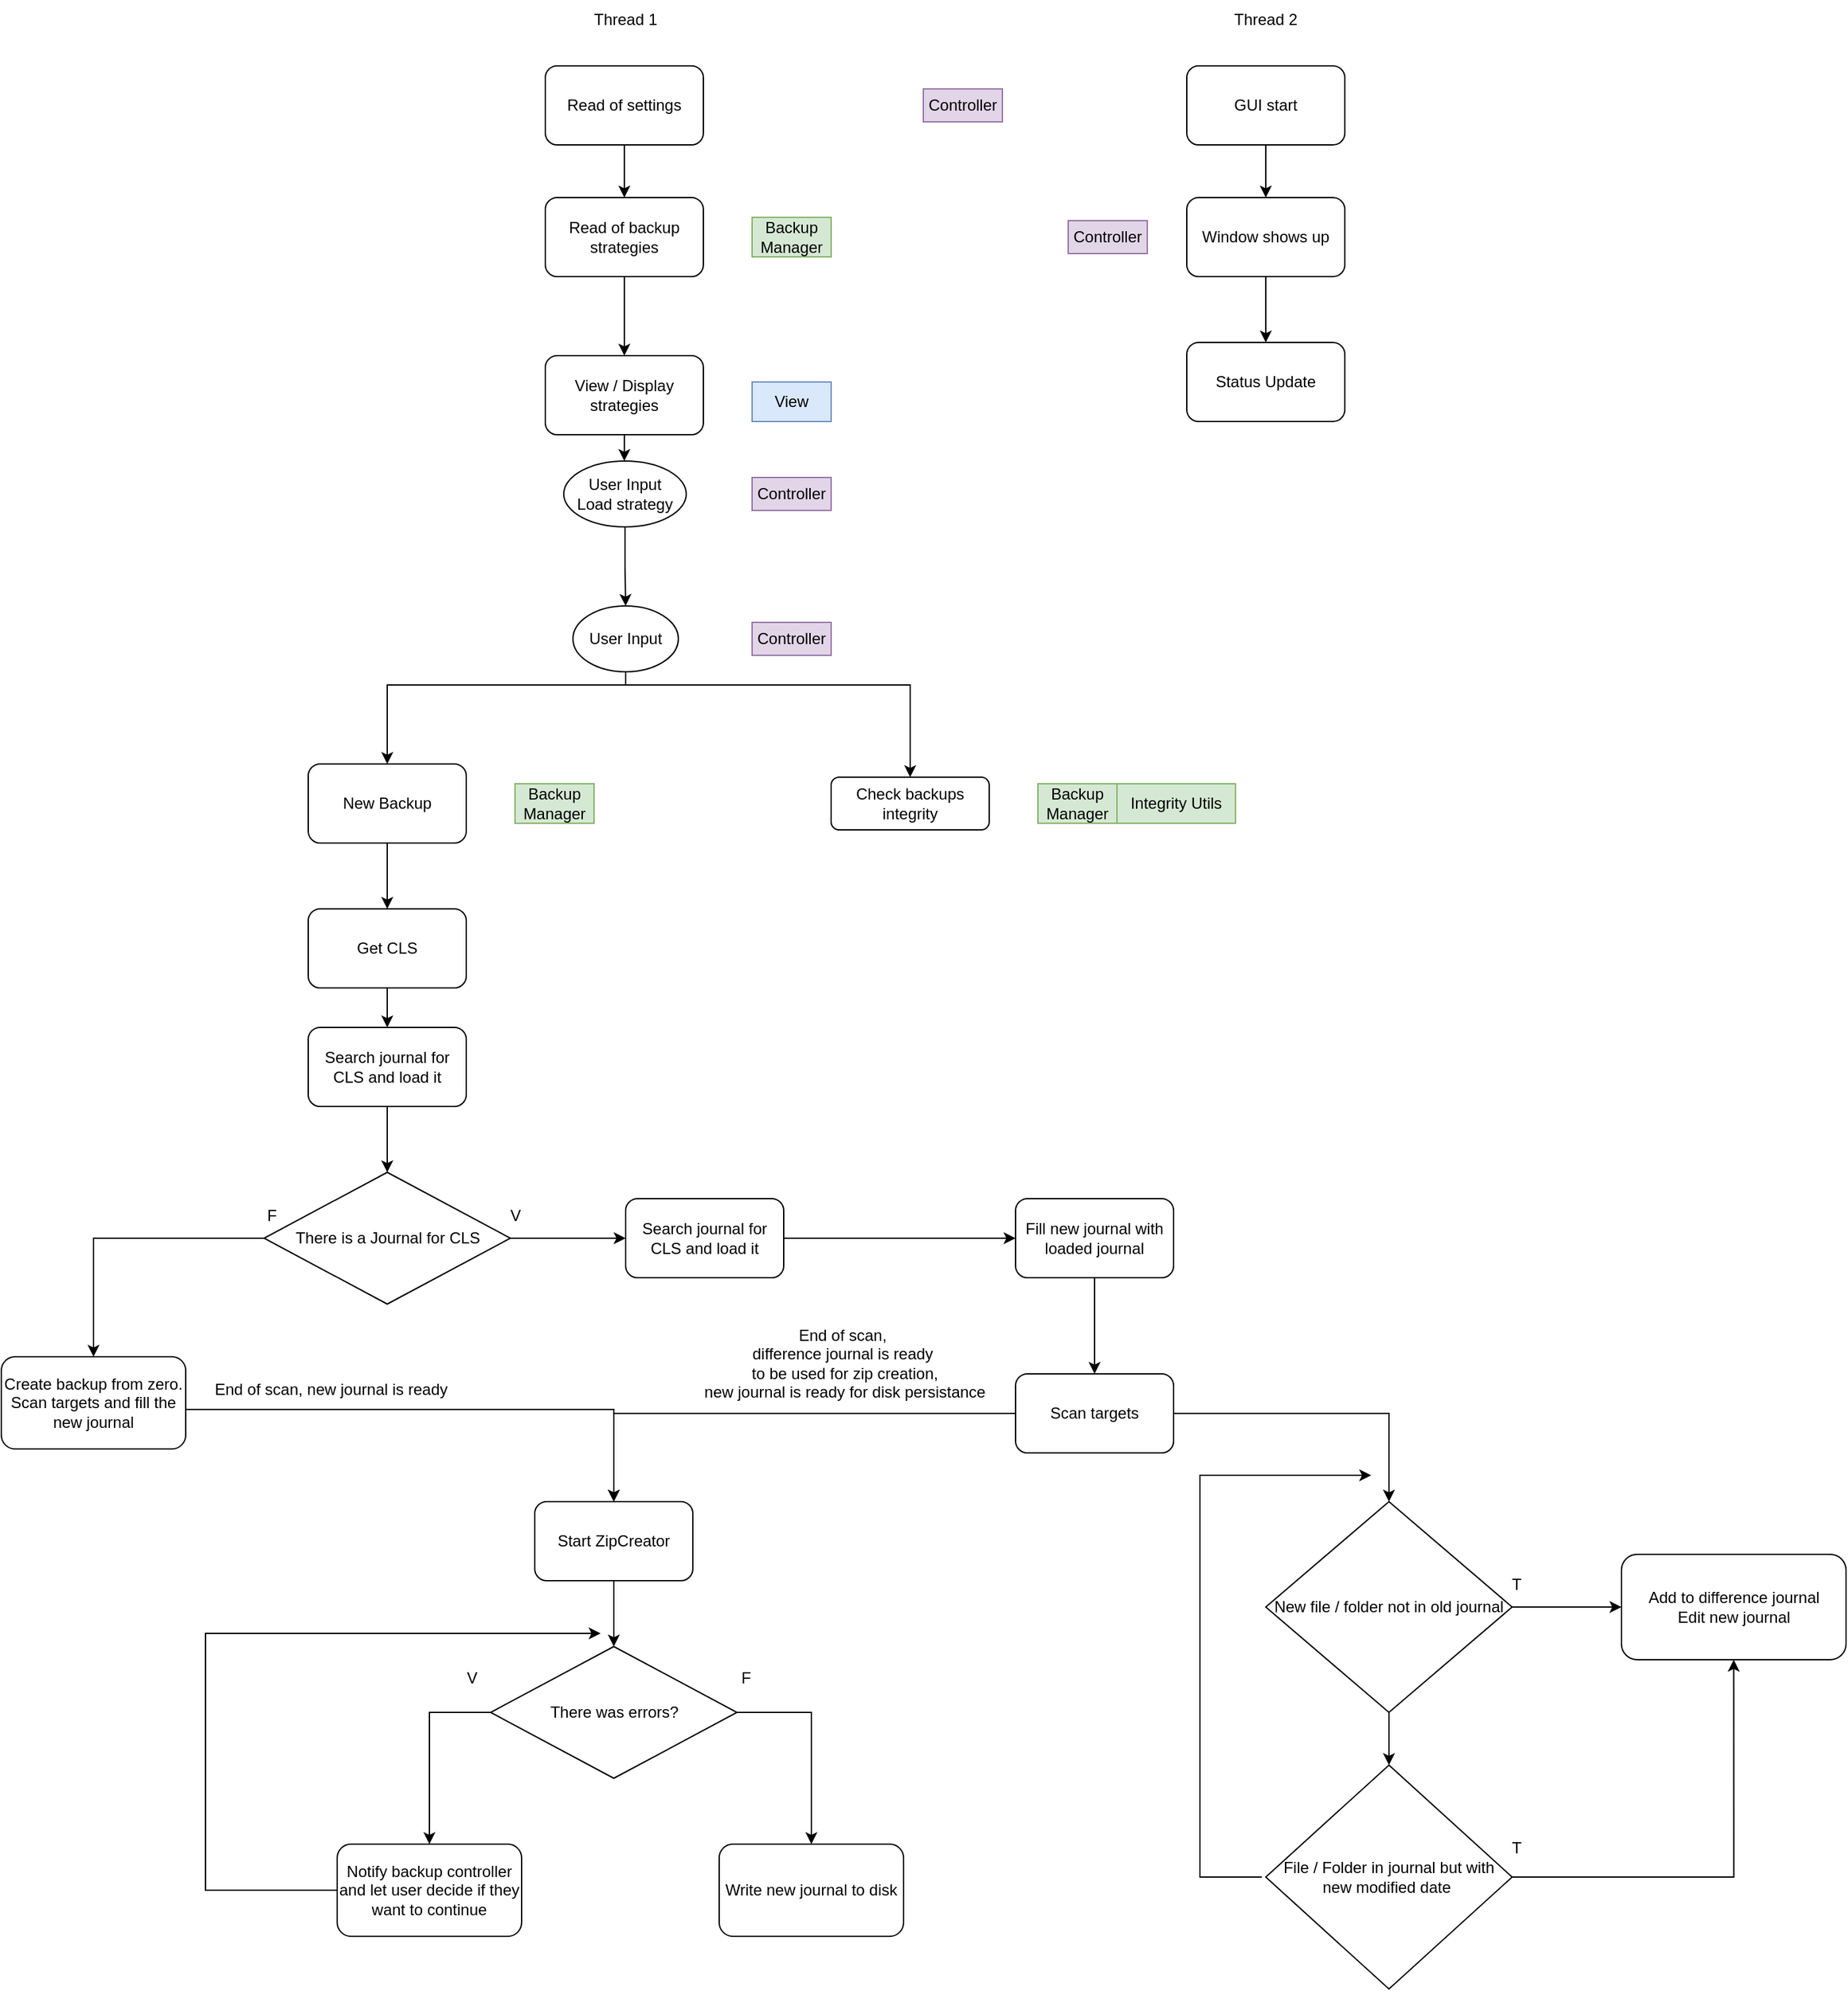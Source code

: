 <mxfile version="26.2.15">
  <diagram name="Page-1" id="-4VBUGrMLWXE1R_eSh8Z">
    <mxGraphModel dx="2505" dy="999" grid="1" gridSize="10" guides="1" tooltips="1" connect="1" arrows="1" fold="1" page="1" pageScale="1" pageWidth="827" pageHeight="1169" math="0" shadow="0">
      <root>
        <mxCell id="0" />
        <mxCell id="1" parent="0" />
        <mxCell id="e5gvV9gEUc8Vd4Qhu_8A-9" value="" style="edgeStyle=orthogonalEdgeStyle;rounded=0;orthogonalLoop=1;jettySize=auto;html=1;" parent="1" source="e5gvV9gEUc8Vd4Qhu_8A-7" target="e5gvV9gEUc8Vd4Qhu_8A-8" edge="1">
          <mxGeometry relative="1" as="geometry" />
        </mxCell>
        <mxCell id="e5gvV9gEUc8Vd4Qhu_8A-7" value="Read of settings" style="rounded=1;whiteSpace=wrap;html=1;" parent="1" vertex="1">
          <mxGeometry x="353" y="60" width="120" height="60" as="geometry" />
        </mxCell>
        <mxCell id="R-yscP4EIN9MWtnitsbt-1" style="edgeStyle=orthogonalEdgeStyle;rounded=0;orthogonalLoop=1;jettySize=auto;html=1;entryX=0.5;entryY=0;entryDx=0;entryDy=0;" parent="1" source="e5gvV9gEUc8Vd4Qhu_8A-8" target="e5gvV9gEUc8Vd4Qhu_8A-17" edge="1">
          <mxGeometry relative="1" as="geometry" />
        </mxCell>
        <mxCell id="e5gvV9gEUc8Vd4Qhu_8A-8" value="Read of backup strategies" style="whiteSpace=wrap;html=1;rounded=1;" parent="1" vertex="1">
          <mxGeometry x="353" y="160" width="120" height="60" as="geometry" />
        </mxCell>
        <mxCell id="R-yscP4EIN9MWtnitsbt-4" style="edgeStyle=orthogonalEdgeStyle;rounded=0;orthogonalLoop=1;jettySize=auto;html=1;entryX=0.5;entryY=0;entryDx=0;entryDy=0;" parent="1" source="e5gvV9gEUc8Vd4Qhu_8A-17" target="R-yscP4EIN9MWtnitsbt-2" edge="1">
          <mxGeometry relative="1" as="geometry" />
        </mxCell>
        <mxCell id="e5gvV9gEUc8Vd4Qhu_8A-17" value="View / Display strategies" style="whiteSpace=wrap;html=1;rounded=1;" parent="1" vertex="1">
          <mxGeometry x="353" y="280" width="120" height="60" as="geometry" />
        </mxCell>
        <mxCell id="e5gvV9gEUc8Vd4Qhu_8A-26" value="Check backups integrity" style="whiteSpace=wrap;html=1;rounded=1;" parent="1" vertex="1">
          <mxGeometry x="570" y="600" width="120" height="40" as="geometry" />
        </mxCell>
        <mxCell id="euGW15pd2-e-l5eLdQlk-2" value="" style="edgeStyle=orthogonalEdgeStyle;rounded=0;orthogonalLoop=1;jettySize=auto;html=1;" edge="1" parent="1" source="e5gvV9gEUc8Vd4Qhu_8A-30" target="euGW15pd2-e-l5eLdQlk-1">
          <mxGeometry relative="1" as="geometry" />
        </mxCell>
        <mxCell id="e5gvV9gEUc8Vd4Qhu_8A-30" value="New Backup" style="whiteSpace=wrap;html=1;rounded=1;" parent="1" vertex="1">
          <mxGeometry x="173" y="590" width="120" height="60" as="geometry" />
        </mxCell>
        <mxCell id="e5gvV9gEUc8Vd4Qhu_8A-37" value="Controller" style="text;html=1;align=center;verticalAlign=middle;whiteSpace=wrap;rounded=0;fillColor=#e1d5e7;strokeColor=#9673a6;" parent="1" vertex="1">
          <mxGeometry x="640" y="77.5" width="60" height="25" as="geometry" />
        </mxCell>
        <mxCell id="e5gvV9gEUc8Vd4Qhu_8A-39" value="Backup Manager" style="text;html=1;align=center;verticalAlign=middle;whiteSpace=wrap;rounded=0;fillColor=#d5e8d4;strokeColor=#82b366;" parent="1" vertex="1">
          <mxGeometry x="510" y="175" width="60" height="30" as="geometry" />
        </mxCell>
        <mxCell id="e5gvV9gEUc8Vd4Qhu_8A-43" value="" style="edgeStyle=orthogonalEdgeStyle;rounded=0;orthogonalLoop=1;jettySize=auto;html=1;" parent="1" source="e5gvV9gEUc8Vd4Qhu_8A-40" target="e5gvV9gEUc8Vd4Qhu_8A-42" edge="1">
          <mxGeometry relative="1" as="geometry" />
        </mxCell>
        <mxCell id="e5gvV9gEUc8Vd4Qhu_8A-40" value="GUI start" style="rounded=1;whiteSpace=wrap;html=1;" parent="1" vertex="1">
          <mxGeometry x="840" y="60" width="120" height="60" as="geometry" />
        </mxCell>
        <mxCell id="e5gvV9gEUc8Vd4Qhu_8A-46" value="" style="edgeStyle=orthogonalEdgeStyle;rounded=0;orthogonalLoop=1;jettySize=auto;html=1;" parent="1" source="e5gvV9gEUc8Vd4Qhu_8A-42" target="e5gvV9gEUc8Vd4Qhu_8A-45" edge="1">
          <mxGeometry relative="1" as="geometry" />
        </mxCell>
        <mxCell id="e5gvV9gEUc8Vd4Qhu_8A-42" value="Window shows up" style="whiteSpace=wrap;html=1;rounded=1;" parent="1" vertex="1">
          <mxGeometry x="840" y="160" width="120" height="60" as="geometry" />
        </mxCell>
        <mxCell id="e5gvV9gEUc8Vd4Qhu_8A-45" value="Status Update" style="whiteSpace=wrap;html=1;rounded=1;" parent="1" vertex="1">
          <mxGeometry x="840" y="270" width="120" height="60" as="geometry" />
        </mxCell>
        <mxCell id="e5gvV9gEUc8Vd4Qhu_8A-48" value="View" style="text;html=1;align=center;verticalAlign=middle;whiteSpace=wrap;rounded=0;fillColor=#dae8fc;strokeColor=#6c8ebf;" parent="1" vertex="1">
          <mxGeometry x="510" y="300" width="60" height="30" as="geometry" />
        </mxCell>
        <mxCell id="e5gvV9gEUc8Vd4Qhu_8A-50" value="Integrity Utils" style="text;html=1;align=center;verticalAlign=middle;whiteSpace=wrap;rounded=0;fillColor=#d5e8d4;strokeColor=#82b366;" parent="1" vertex="1">
          <mxGeometry x="787" y="605" width="90" height="30" as="geometry" />
        </mxCell>
        <mxCell id="e5gvV9gEUc8Vd4Qhu_8A-51" value="Backup Manager" style="text;html=1;align=center;verticalAlign=middle;whiteSpace=wrap;rounded=0;fillColor=#d5e8d4;strokeColor=#82b366;" parent="1" vertex="1">
          <mxGeometry x="330" y="605" width="60" height="30" as="geometry" />
        </mxCell>
        <mxCell id="ZNCUt6Yhe3h7UFVzXYcL-1" value="Controller" style="text;html=1;align=center;verticalAlign=middle;whiteSpace=wrap;rounded=0;fillColor=#e1d5e7;strokeColor=#9673a6;" parent="1" vertex="1">
          <mxGeometry x="750" y="177.5" width="60" height="25" as="geometry" />
        </mxCell>
        <mxCell id="ZNCUt6Yhe3h7UFVzXYcL-3" value="Thread 1" style="text;html=1;align=center;verticalAlign=middle;whiteSpace=wrap;rounded=0;" parent="1" vertex="1">
          <mxGeometry x="384" y="10" width="60" height="30" as="geometry" />
        </mxCell>
        <mxCell id="ZNCUt6Yhe3h7UFVzXYcL-4" value="Thread 2" style="text;html=1;align=center;verticalAlign=middle;whiteSpace=wrap;rounded=0;" parent="1" vertex="1">
          <mxGeometry x="870" y="10" width="60" height="30" as="geometry" />
        </mxCell>
        <mxCell id="R-yscP4EIN9MWtnitsbt-5" style="edgeStyle=orthogonalEdgeStyle;rounded=0;orthogonalLoop=1;jettySize=auto;html=1;entryX=0.5;entryY=0;entryDx=0;entryDy=0;" parent="1" source="R-yscP4EIN9MWtnitsbt-2" target="R-yscP4EIN9MWtnitsbt-8" edge="1">
          <mxGeometry relative="1" as="geometry">
            <mxPoint x="413" y="430" as="targetPoint" />
          </mxGeometry>
        </mxCell>
        <mxCell id="R-yscP4EIN9MWtnitsbt-2" value="User Input&lt;div&gt;Load strategy&lt;/div&gt;" style="ellipse;whiteSpace=wrap;html=1;rounded=1;" parent="1" vertex="1">
          <mxGeometry x="367" y="360" width="93" height="50" as="geometry" />
        </mxCell>
        <mxCell id="R-yscP4EIN9MWtnitsbt-6" value="Controller" style="text;html=1;align=center;verticalAlign=middle;whiteSpace=wrap;rounded=0;fillColor=#e1d5e7;strokeColor=#9673a6;" parent="1" vertex="1">
          <mxGeometry x="510" y="372.5" width="60" height="25" as="geometry" />
        </mxCell>
        <mxCell id="R-yscP4EIN9MWtnitsbt-12" style="edgeStyle=orthogonalEdgeStyle;rounded=0;orthogonalLoop=1;jettySize=auto;html=1;entryX=0.5;entryY=0;entryDx=0;entryDy=0;" parent="1" source="R-yscP4EIN9MWtnitsbt-8" target="e5gvV9gEUc8Vd4Qhu_8A-26" edge="1">
          <mxGeometry relative="1" as="geometry">
            <Array as="points">
              <mxPoint x="414" y="530" />
              <mxPoint x="630" y="530" />
            </Array>
          </mxGeometry>
        </mxCell>
        <mxCell id="R-yscP4EIN9MWtnitsbt-13" style="edgeStyle=orthogonalEdgeStyle;rounded=0;orthogonalLoop=1;jettySize=auto;html=1;entryX=0.5;entryY=0;entryDx=0;entryDy=0;" parent="1" source="R-yscP4EIN9MWtnitsbt-8" target="e5gvV9gEUc8Vd4Qhu_8A-30" edge="1">
          <mxGeometry relative="1" as="geometry">
            <Array as="points">
              <mxPoint x="414" y="530" />
              <mxPoint x="233" y="530" />
            </Array>
          </mxGeometry>
        </mxCell>
        <mxCell id="R-yscP4EIN9MWtnitsbt-8" value="User Input" style="ellipse;whiteSpace=wrap;html=1;rounded=1;" parent="1" vertex="1">
          <mxGeometry x="374" y="470" width="80" height="50" as="geometry" />
        </mxCell>
        <mxCell id="R-yscP4EIN9MWtnitsbt-10" value="Controller" style="text;html=1;align=center;verticalAlign=middle;whiteSpace=wrap;rounded=0;fillColor=#e1d5e7;strokeColor=#9673a6;" parent="1" vertex="1">
          <mxGeometry x="510" y="482.5" width="60" height="25" as="geometry" />
        </mxCell>
        <mxCell id="R-yscP4EIN9MWtnitsbt-11" value="Backup Manager" style="text;html=1;align=center;verticalAlign=middle;whiteSpace=wrap;rounded=0;fillColor=#d5e8d4;strokeColor=#82b366;" parent="1" vertex="1">
          <mxGeometry x="727" y="605" width="60" height="30" as="geometry" />
        </mxCell>
        <mxCell id="euGW15pd2-e-l5eLdQlk-4" value="" style="edgeStyle=orthogonalEdgeStyle;rounded=0;orthogonalLoop=1;jettySize=auto;html=1;" edge="1" parent="1" source="euGW15pd2-e-l5eLdQlk-1" target="euGW15pd2-e-l5eLdQlk-3">
          <mxGeometry relative="1" as="geometry" />
        </mxCell>
        <mxCell id="euGW15pd2-e-l5eLdQlk-1" value="Get CLS" style="whiteSpace=wrap;html=1;rounded=1;" vertex="1" parent="1">
          <mxGeometry x="173" y="700" width="120" height="60" as="geometry" />
        </mxCell>
        <mxCell id="euGW15pd2-e-l5eLdQlk-6" style="edgeStyle=orthogonalEdgeStyle;rounded=0;orthogonalLoop=1;jettySize=auto;html=1;entryX=0.5;entryY=0;entryDx=0;entryDy=0;" edge="1" parent="1" source="euGW15pd2-e-l5eLdQlk-3" target="euGW15pd2-e-l5eLdQlk-5">
          <mxGeometry relative="1" as="geometry" />
        </mxCell>
        <mxCell id="euGW15pd2-e-l5eLdQlk-3" value="Search journal for CLS and load it" style="whiteSpace=wrap;html=1;rounded=1;" vertex="1" parent="1">
          <mxGeometry x="173" y="790" width="120" height="60" as="geometry" />
        </mxCell>
        <mxCell id="euGW15pd2-e-l5eLdQlk-10" style="edgeStyle=orthogonalEdgeStyle;rounded=0;orthogonalLoop=1;jettySize=auto;html=1;entryX=0;entryY=0.5;entryDx=0;entryDy=0;" edge="1" parent="1" source="euGW15pd2-e-l5eLdQlk-5" target="euGW15pd2-e-l5eLdQlk-9">
          <mxGeometry relative="1" as="geometry" />
        </mxCell>
        <mxCell id="euGW15pd2-e-l5eLdQlk-12" style="edgeStyle=orthogonalEdgeStyle;rounded=0;orthogonalLoop=1;jettySize=auto;html=1;entryX=0.5;entryY=0;entryDx=0;entryDy=0;" edge="1" parent="1" source="euGW15pd2-e-l5eLdQlk-5" target="euGW15pd2-e-l5eLdQlk-11">
          <mxGeometry relative="1" as="geometry">
            <Array as="points">
              <mxPoint x="10" y="950" />
            </Array>
          </mxGeometry>
        </mxCell>
        <mxCell id="euGW15pd2-e-l5eLdQlk-5" value="There is a Journal for CLS" style="rhombus;whiteSpace=wrap;html=1;" vertex="1" parent="1">
          <mxGeometry x="139.5" y="900" width="187" height="100" as="geometry" />
        </mxCell>
        <mxCell id="euGW15pd2-e-l5eLdQlk-28" value="" style="edgeStyle=orthogonalEdgeStyle;rounded=0;orthogonalLoop=1;jettySize=auto;html=1;" edge="1" parent="1" source="euGW15pd2-e-l5eLdQlk-9" target="euGW15pd2-e-l5eLdQlk-27">
          <mxGeometry relative="1" as="geometry" />
        </mxCell>
        <mxCell id="euGW15pd2-e-l5eLdQlk-9" value="Search journal for CLS and load it" style="whiteSpace=wrap;html=1;rounded=1;" vertex="1" parent="1">
          <mxGeometry x="414" y="920" width="120" height="60" as="geometry" />
        </mxCell>
        <mxCell id="euGW15pd2-e-l5eLdQlk-16" value="" style="edgeStyle=orthogonalEdgeStyle;rounded=0;orthogonalLoop=1;jettySize=auto;html=1;" edge="1" parent="1" source="euGW15pd2-e-l5eLdQlk-11" target="euGW15pd2-e-l5eLdQlk-15">
          <mxGeometry relative="1" as="geometry">
            <Array as="points">
              <mxPoint x="405" y="1080" />
            </Array>
          </mxGeometry>
        </mxCell>
        <mxCell id="euGW15pd2-e-l5eLdQlk-11" value="Create backup from zero. Scan targets and fill the new journal" style="whiteSpace=wrap;html=1;rounded=1;" vertex="1" parent="1">
          <mxGeometry x="-60" y="1040" width="140" height="70" as="geometry" />
        </mxCell>
        <mxCell id="euGW15pd2-e-l5eLdQlk-13" value="V" style="text;html=1;align=center;verticalAlign=middle;resizable=0;points=[];autosize=1;strokeColor=none;fillColor=none;" vertex="1" parent="1">
          <mxGeometry x="315" y="918" width="30" height="30" as="geometry" />
        </mxCell>
        <mxCell id="euGW15pd2-e-l5eLdQlk-14" value="F" style="text;html=1;align=center;verticalAlign=middle;resizable=0;points=[];autosize=1;strokeColor=none;fillColor=none;" vertex="1" parent="1">
          <mxGeometry x="130" y="918" width="30" height="30" as="geometry" />
        </mxCell>
        <mxCell id="euGW15pd2-e-l5eLdQlk-18" value="" style="edgeStyle=orthogonalEdgeStyle;rounded=0;orthogonalLoop=1;jettySize=auto;html=1;entryX=0.5;entryY=0;entryDx=0;entryDy=0;" edge="1" parent="1" source="euGW15pd2-e-l5eLdQlk-15" target="euGW15pd2-e-l5eLdQlk-19">
          <mxGeometry relative="1" as="geometry">
            <mxPoint x="405" y="1250" as="targetPoint" />
          </mxGeometry>
        </mxCell>
        <mxCell id="euGW15pd2-e-l5eLdQlk-15" value="Start ZipCreator" style="whiteSpace=wrap;html=1;rounded=1;" vertex="1" parent="1">
          <mxGeometry x="345" y="1150" width="120" height="60" as="geometry" />
        </mxCell>
        <mxCell id="euGW15pd2-e-l5eLdQlk-20" style="edgeStyle=orthogonalEdgeStyle;rounded=0;orthogonalLoop=1;jettySize=auto;html=1;entryX=0.5;entryY=0;entryDx=0;entryDy=0;" edge="1" parent="1" source="euGW15pd2-e-l5eLdQlk-19" target="euGW15pd2-e-l5eLdQlk-23">
          <mxGeometry relative="1" as="geometry">
            <mxPoint x="555" y="1400" as="targetPoint" />
            <Array as="points">
              <mxPoint x="555" y="1310" />
            </Array>
          </mxGeometry>
        </mxCell>
        <mxCell id="euGW15pd2-e-l5eLdQlk-21" style="edgeStyle=orthogonalEdgeStyle;rounded=0;orthogonalLoop=1;jettySize=auto;html=1;entryX=0.5;entryY=0;entryDx=0;entryDy=0;" edge="1" parent="1" source="euGW15pd2-e-l5eLdQlk-19" target="euGW15pd2-e-l5eLdQlk-22">
          <mxGeometry relative="1" as="geometry">
            <mxPoint x="255" y="1400" as="targetPoint" />
            <Array as="points">
              <mxPoint x="265" y="1310" />
            </Array>
          </mxGeometry>
        </mxCell>
        <mxCell id="euGW15pd2-e-l5eLdQlk-19" value="There was errors?" style="rhombus;whiteSpace=wrap;html=1;" vertex="1" parent="1">
          <mxGeometry x="311.5" y="1260" width="187" height="100" as="geometry" />
        </mxCell>
        <mxCell id="euGW15pd2-e-l5eLdQlk-26" style="edgeStyle=orthogonalEdgeStyle;rounded=0;orthogonalLoop=1;jettySize=auto;html=1;" edge="1" parent="1" source="euGW15pd2-e-l5eLdQlk-22">
          <mxGeometry relative="1" as="geometry">
            <mxPoint x="395" y="1250" as="targetPoint" />
            <Array as="points">
              <mxPoint x="95" y="1445" />
              <mxPoint x="95" y="1250" />
              <mxPoint x="325" y="1250" />
            </Array>
          </mxGeometry>
        </mxCell>
        <mxCell id="euGW15pd2-e-l5eLdQlk-22" value="Notify backup controller and let user decide if they want to continue" style="whiteSpace=wrap;html=1;rounded=1;" vertex="1" parent="1">
          <mxGeometry x="195" y="1410" width="140" height="70" as="geometry" />
        </mxCell>
        <mxCell id="euGW15pd2-e-l5eLdQlk-23" value="Write new journal to disk" style="whiteSpace=wrap;html=1;rounded=1;" vertex="1" parent="1">
          <mxGeometry x="485" y="1410" width="140" height="70" as="geometry" />
        </mxCell>
        <mxCell id="euGW15pd2-e-l5eLdQlk-24" value="F" style="text;html=1;align=center;verticalAlign=middle;resizable=0;points=[];autosize=1;strokeColor=none;fillColor=none;" vertex="1" parent="1">
          <mxGeometry x="490" y="1269" width="30" height="30" as="geometry" />
        </mxCell>
        <mxCell id="euGW15pd2-e-l5eLdQlk-25" value="V" style="text;html=1;align=center;verticalAlign=middle;resizable=0;points=[];autosize=1;strokeColor=none;fillColor=none;" vertex="1" parent="1">
          <mxGeometry x="281.5" y="1269" width="30" height="30" as="geometry" />
        </mxCell>
        <mxCell id="euGW15pd2-e-l5eLdQlk-30" value="" style="edgeStyle=orthogonalEdgeStyle;rounded=0;orthogonalLoop=1;jettySize=auto;html=1;" edge="1" parent="1" source="euGW15pd2-e-l5eLdQlk-27" target="euGW15pd2-e-l5eLdQlk-29">
          <mxGeometry relative="1" as="geometry" />
        </mxCell>
        <mxCell id="euGW15pd2-e-l5eLdQlk-27" value="Fill new journal with loaded journal" style="whiteSpace=wrap;html=1;rounded=1;" vertex="1" parent="1">
          <mxGeometry x="710" y="920" width="120" height="60" as="geometry" />
        </mxCell>
        <mxCell id="euGW15pd2-e-l5eLdQlk-46" style="edgeStyle=orthogonalEdgeStyle;rounded=0;orthogonalLoop=1;jettySize=auto;html=1;entryX=0.5;entryY=0;entryDx=0;entryDy=0;" edge="1" parent="1" source="euGW15pd2-e-l5eLdQlk-29" target="euGW15pd2-e-l5eLdQlk-33">
          <mxGeometry relative="1" as="geometry" />
        </mxCell>
        <mxCell id="euGW15pd2-e-l5eLdQlk-47" style="edgeStyle=orthogonalEdgeStyle;rounded=0;orthogonalLoop=1;jettySize=auto;html=1;entryX=0.5;entryY=0;entryDx=0;entryDy=0;" edge="1" parent="1" source="euGW15pd2-e-l5eLdQlk-29" target="euGW15pd2-e-l5eLdQlk-15">
          <mxGeometry relative="1" as="geometry" />
        </mxCell>
        <mxCell id="euGW15pd2-e-l5eLdQlk-29" value="Scan targets" style="whiteSpace=wrap;html=1;rounded=1;" vertex="1" parent="1">
          <mxGeometry x="710" y="1053" width="120" height="60" as="geometry" />
        </mxCell>
        <mxCell id="euGW15pd2-e-l5eLdQlk-35" style="edgeStyle=orthogonalEdgeStyle;rounded=0;orthogonalLoop=1;jettySize=auto;html=1;entryX=0;entryY=0.5;entryDx=0;entryDy=0;" edge="1" parent="1" source="euGW15pd2-e-l5eLdQlk-33" target="euGW15pd2-e-l5eLdQlk-36">
          <mxGeometry relative="1" as="geometry">
            <mxPoint x="1129.5" y="1200" as="targetPoint" />
          </mxGeometry>
        </mxCell>
        <mxCell id="euGW15pd2-e-l5eLdQlk-37" style="edgeStyle=orthogonalEdgeStyle;rounded=0;orthogonalLoop=1;jettySize=auto;html=1;entryX=0.5;entryY=0;entryDx=0;entryDy=0;" edge="1" parent="1" source="euGW15pd2-e-l5eLdQlk-33" target="euGW15pd2-e-l5eLdQlk-38">
          <mxGeometry relative="1" as="geometry">
            <mxPoint x="993.5" y="1290" as="targetPoint" />
          </mxGeometry>
        </mxCell>
        <mxCell id="euGW15pd2-e-l5eLdQlk-33" value="New file / folder not in old journal" style="rhombus;whiteSpace=wrap;html=1;" vertex="1" parent="1">
          <mxGeometry x="900" y="1150" width="187" height="160" as="geometry" />
        </mxCell>
        <mxCell id="euGW15pd2-e-l5eLdQlk-36" value="Add to difference journal&lt;div&gt;Edit new journal&lt;/div&gt;" style="whiteSpace=wrap;html=1;rounded=1;" vertex="1" parent="1">
          <mxGeometry x="1170" y="1190" width="170.5" height="80" as="geometry" />
        </mxCell>
        <mxCell id="euGW15pd2-e-l5eLdQlk-39" style="edgeStyle=orthogonalEdgeStyle;rounded=0;orthogonalLoop=1;jettySize=auto;html=1;entryX=0.5;entryY=1;entryDx=0;entryDy=0;" edge="1" parent="1" source="euGW15pd2-e-l5eLdQlk-38" target="euGW15pd2-e-l5eLdQlk-36">
          <mxGeometry relative="1" as="geometry" />
        </mxCell>
        <mxCell id="euGW15pd2-e-l5eLdQlk-45" style="edgeStyle=orthogonalEdgeStyle;rounded=0;orthogonalLoop=1;jettySize=auto;html=1;" edge="1" parent="1">
          <mxGeometry relative="1" as="geometry">
            <mxPoint x="980" y="1130" as="targetPoint" />
            <mxPoint x="897" y="1435" as="sourcePoint" />
            <Array as="points">
              <mxPoint x="850" y="1435" />
              <mxPoint x="850" y="1130" />
            </Array>
          </mxGeometry>
        </mxCell>
        <mxCell id="euGW15pd2-e-l5eLdQlk-38" value="File / Folder in journal but with new modified date&amp;nbsp;" style="rhombus;whiteSpace=wrap;html=1;" vertex="1" parent="1">
          <mxGeometry x="900" y="1350" width="187" height="170" as="geometry" />
        </mxCell>
        <mxCell id="euGW15pd2-e-l5eLdQlk-41" value="T" style="text;html=1;align=center;verticalAlign=middle;resizable=0;points=[];autosize=1;strokeColor=none;fillColor=none;" vertex="1" parent="1">
          <mxGeometry x="1074.5" y="1398" width="30" height="30" as="geometry" />
        </mxCell>
        <mxCell id="euGW15pd2-e-l5eLdQlk-42" value="T" style="text;html=1;align=center;verticalAlign=middle;resizable=0;points=[];autosize=1;strokeColor=none;fillColor=none;" vertex="1" parent="1">
          <mxGeometry x="1074.5" y="1198" width="30" height="30" as="geometry" />
        </mxCell>
        <mxCell id="euGW15pd2-e-l5eLdQlk-48" value="End of scan, new journal is ready" style="text;html=1;align=center;verticalAlign=middle;resizable=0;points=[];autosize=1;strokeColor=none;fillColor=none;" vertex="1" parent="1">
          <mxGeometry x="90" y="1050" width="200" height="30" as="geometry" />
        </mxCell>
        <mxCell id="euGW15pd2-e-l5eLdQlk-49" value="End of scan,&amp;nbsp;&lt;div&gt;difference journal is ready&amp;nbsp;&lt;/div&gt;&lt;div&gt;to be used for zip creation,&lt;/div&gt;&lt;div&gt;new journal is ready for disk persistance&lt;/div&gt;" style="text;html=1;align=center;verticalAlign=middle;resizable=0;points=[];autosize=1;strokeColor=none;fillColor=none;" vertex="1" parent="1">
          <mxGeometry x="460" y="1010" width="240" height="70" as="geometry" />
        </mxCell>
      </root>
    </mxGraphModel>
  </diagram>
</mxfile>
